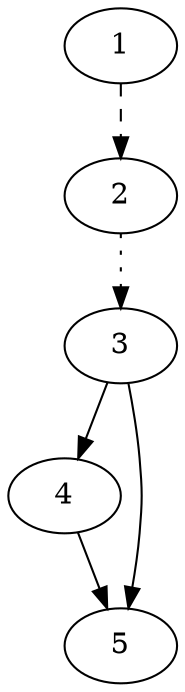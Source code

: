 /*******************************************************************************
 * Copyright (c) 2009 Fabian Steeg. All rights reserved. This program and the
 * accompanying materials are made available under the terms of the Eclipse
 * Public License v1.0 which accompanies this distribution, and is available at
 * http://www.eclipse.org/legal/epl-v10.html
 * <p/>
 * Contributors: Fabian Steeg - initial API and implementation; see bug 277380
 *******************************************************************************/
/* Test input. */
digraph StyledGraph{
	1; 2; 3; 4; 5
	/* Edges can have drawing styles: */
	1->2[style=dashed]
	2->3[style=dotted]
	/* Zest supports dashdot style, so we map to 
	   that (this is not supported by Graphviz, 
	   which renders the line solid). */
	3->4[style="dashdot"]
	3->5[style="dashdotdot"]
	4->5[style="solid"]
}